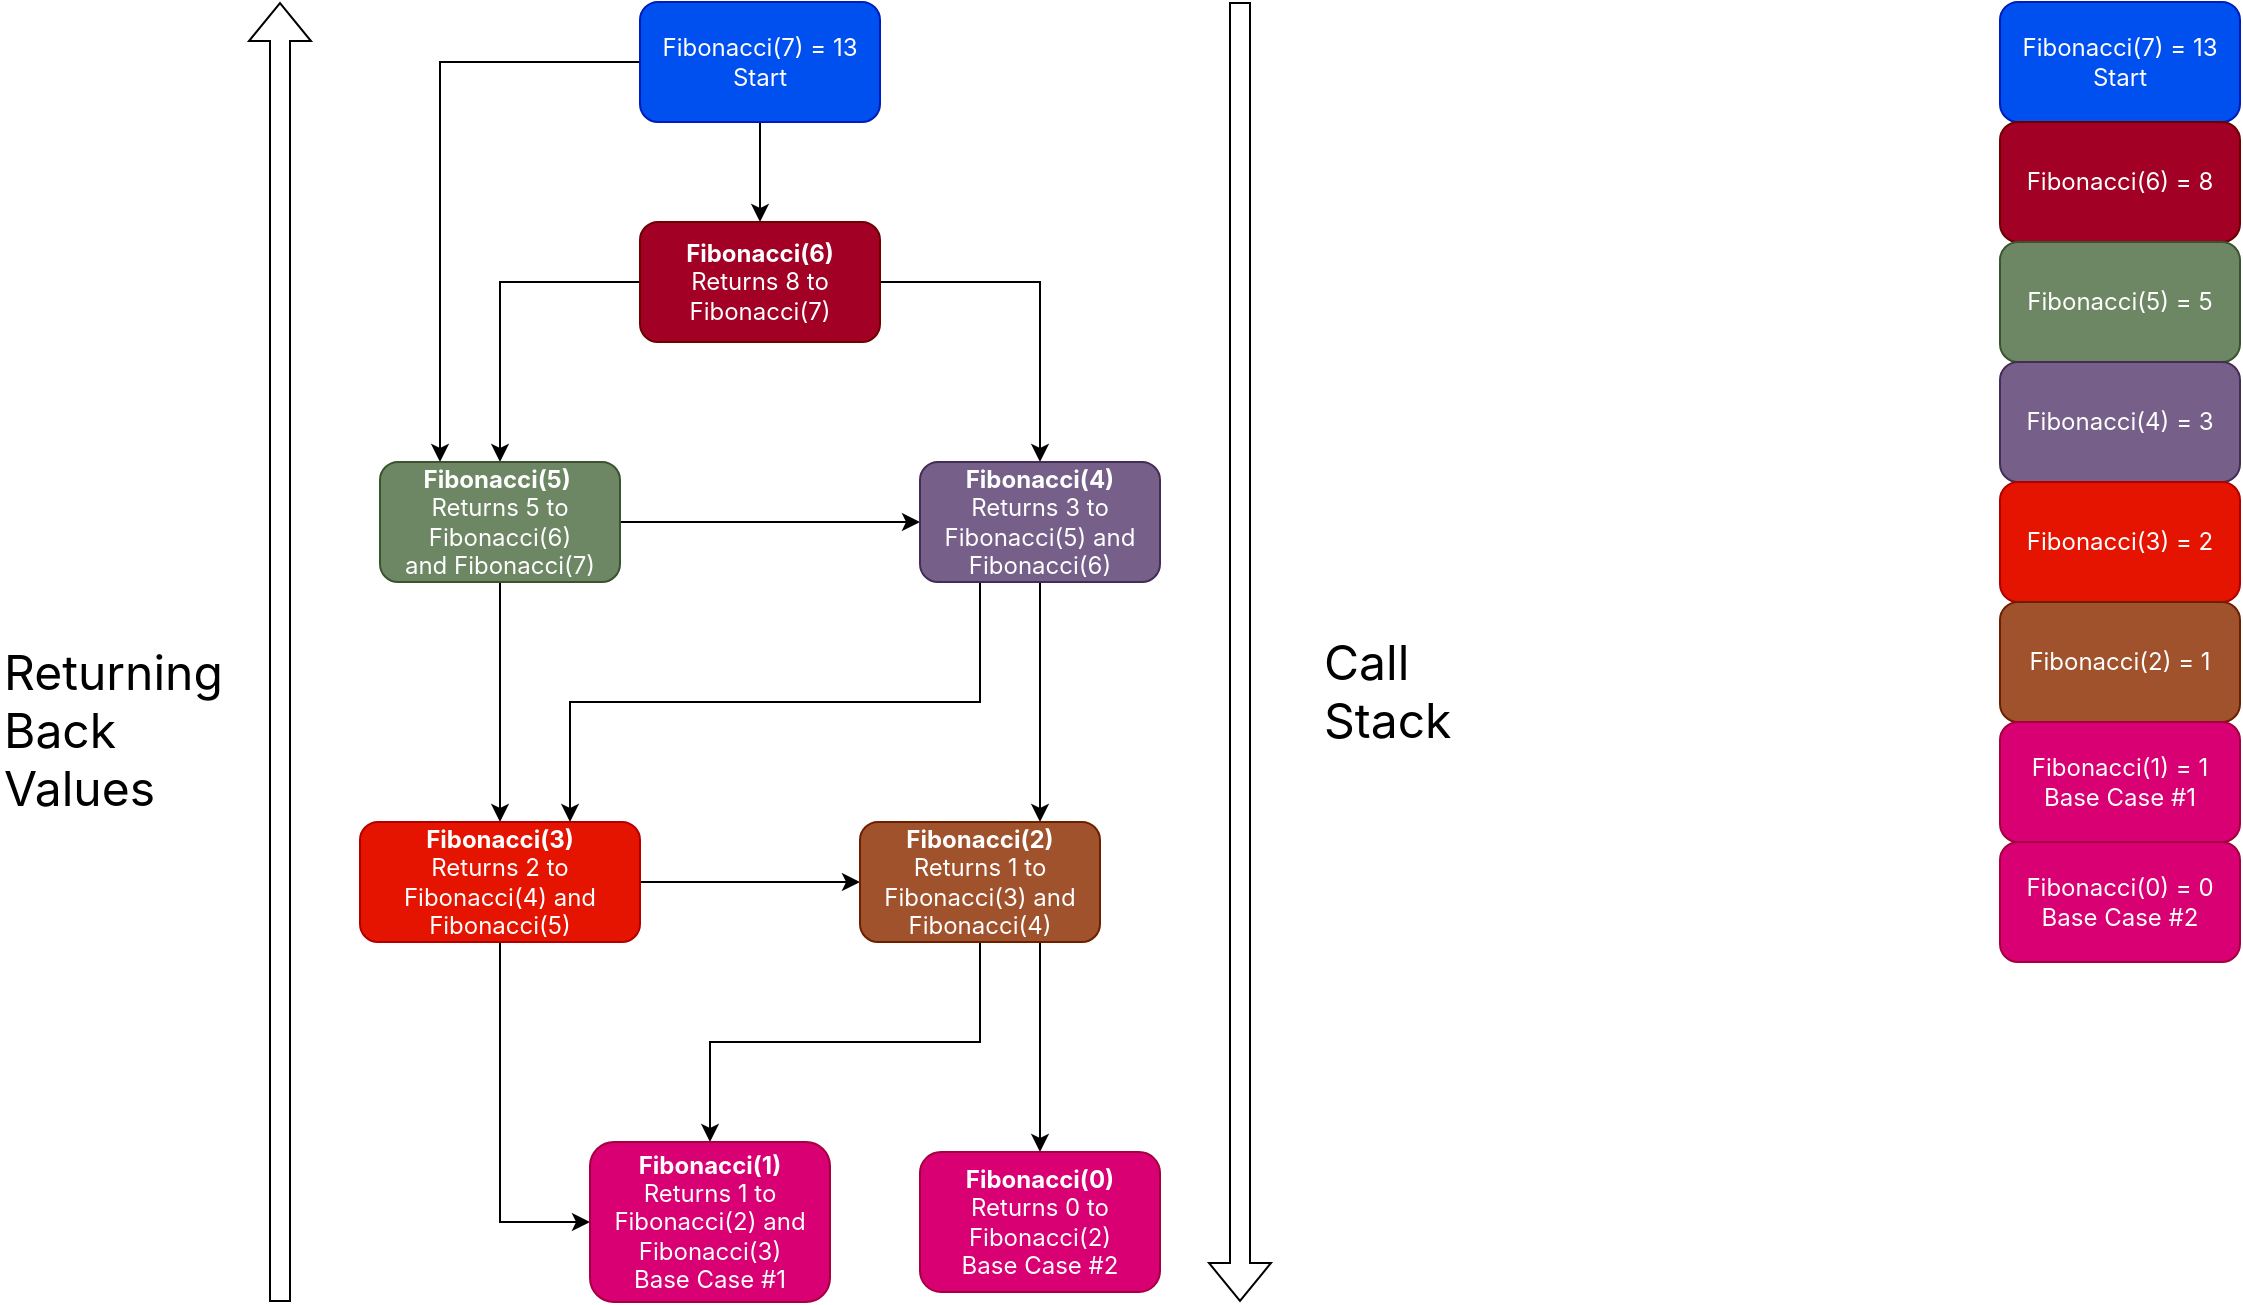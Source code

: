 <mxfile version="26.2.14">
  <diagram name="Page-1" id="BV2Toivya-iVQfulzFhg">
    <mxGraphModel dx="1800" dy="722" grid="1" gridSize="10" guides="1" tooltips="1" connect="1" arrows="1" fold="1" page="1" pageScale="1" pageWidth="850" pageHeight="1100" math="0" shadow="0">
      <root>
        <mxCell id="0" />
        <mxCell id="1" parent="0" />
        <mxCell id="wzGg7VeKgRd6MsMGrwRr-43" style="edgeStyle=orthogonalEdgeStyle;rounded=0;orthogonalLoop=1;jettySize=auto;html=1;entryX=0.25;entryY=0;entryDx=0;entryDy=0;fontFamily=Inter;fontSource=https%3A%2F%2Ffonts.googleapis.com%2Fcss%3Ffamily%3DInter;" parent="1" source="wzGg7VeKgRd6MsMGrwRr-2" target="wzGg7VeKgRd6MsMGrwRr-5" edge="1">
          <mxGeometry relative="1" as="geometry" />
        </mxCell>
        <mxCell id="wzGg7VeKgRd6MsMGrwRr-48" value="" style="edgeStyle=orthogonalEdgeStyle;rounded=0;orthogonalLoop=1;jettySize=auto;html=1;fontFamily=Inter;fontSource=https%3A%2F%2Ffonts.googleapis.com%2Fcss%3Ffamily%3DInter;" parent="1" source="wzGg7VeKgRd6MsMGrwRr-2" target="wzGg7VeKgRd6MsMGrwRr-3" edge="1">
          <mxGeometry relative="1" as="geometry" />
        </mxCell>
        <mxCell id="wzGg7VeKgRd6MsMGrwRr-2" value="Fibonacci(7) = 13&lt;div&gt;Start&lt;/div&gt;" style="rounded=1;whiteSpace=wrap;html=1;fillColor=#0050ef;fontColor=#ffffff;strokeColor=#001DBC;fontFamily=Inter;fontSource=https%3A%2F%2Ffonts.googleapis.com%2Fcss%3Ffamily%3DInter;" parent="1" vertex="1">
          <mxGeometry x="150" y="50" width="120" height="60" as="geometry" />
        </mxCell>
        <mxCell id="wzGg7VeKgRd6MsMGrwRr-8" style="edgeStyle=orthogonalEdgeStyle;rounded=0;orthogonalLoop=1;jettySize=auto;html=1;exitX=1;exitY=0.5;exitDx=0;exitDy=0;entryX=0.5;entryY=0;entryDx=0;entryDy=0;fontFamily=Inter;fontSource=https%3A%2F%2Ffonts.googleapis.com%2Fcss%3Ffamily%3DInter;" parent="1" source="wzGg7VeKgRd6MsMGrwRr-3" target="wzGg7VeKgRd6MsMGrwRr-6" edge="1">
          <mxGeometry relative="1" as="geometry" />
        </mxCell>
        <mxCell id="wzGg7VeKgRd6MsMGrwRr-9" style="edgeStyle=orthogonalEdgeStyle;rounded=0;orthogonalLoop=1;jettySize=auto;html=1;exitX=0;exitY=0.5;exitDx=0;exitDy=0;fontFamily=Inter;fontSource=https%3A%2F%2Ffonts.googleapis.com%2Fcss%3Ffamily%3DInter;" parent="1" source="wzGg7VeKgRd6MsMGrwRr-3" target="wzGg7VeKgRd6MsMGrwRr-5" edge="1">
          <mxGeometry relative="1" as="geometry" />
        </mxCell>
        <mxCell id="wzGg7VeKgRd6MsMGrwRr-3" value="&lt;b&gt;Fibonacci(6)&lt;/b&gt;&lt;div&gt;Returns 8 to Fibonacci(7)&lt;/div&gt;" style="rounded=1;whiteSpace=wrap;html=1;fillColor=#a20025;fontColor=#ffffff;strokeColor=#6F0000;fontFamily=Inter;fontSource=https%3A%2F%2Ffonts.googleapis.com%2Fcss%3Ffamily%3DInter;" parent="1" vertex="1">
          <mxGeometry x="150" y="160" width="120" height="60" as="geometry" />
        </mxCell>
        <mxCell id="wzGg7VeKgRd6MsMGrwRr-42" style="edgeStyle=orthogonalEdgeStyle;rounded=0;orthogonalLoop=1;jettySize=auto;html=1;entryX=0;entryY=0.5;entryDx=0;entryDy=0;fontFamily=Inter;fontSource=https%3A%2F%2Ffonts.googleapis.com%2Fcss%3Ffamily%3DInter;" parent="1" source="wzGg7VeKgRd6MsMGrwRr-5" target="wzGg7VeKgRd6MsMGrwRr-6" edge="1">
          <mxGeometry relative="1" as="geometry" />
        </mxCell>
        <mxCell id="wzGg7VeKgRd6MsMGrwRr-88" value="" style="edgeStyle=orthogonalEdgeStyle;rounded=0;orthogonalLoop=1;jettySize=auto;html=1;fontFamily=Inter;fontSource=https%3A%2F%2Ffonts.googleapis.com%2Fcss%3Ffamily%3DInter;" parent="1" source="wzGg7VeKgRd6MsMGrwRr-5" target="wzGg7VeKgRd6MsMGrwRr-12" edge="1">
          <mxGeometry relative="1" as="geometry" />
        </mxCell>
        <mxCell id="wzGg7VeKgRd6MsMGrwRr-5" value="&lt;b&gt;Fibonacci(5)&amp;nbsp;&lt;/b&gt;&lt;div&gt;Returns 5 to Fibonacci(6)&lt;/div&gt;&lt;div&gt;and Fibonacci(7)&lt;/div&gt;" style="rounded=1;whiteSpace=wrap;html=1;fillColor=#6d8764;fontColor=#ffffff;strokeColor=#3A5431;fontFamily=Inter;fontSource=https%3A%2F%2Ffonts.googleapis.com%2Fcss%3Ffamily%3DInter;" parent="1" vertex="1">
          <mxGeometry x="20" y="280" width="120" height="60" as="geometry" />
        </mxCell>
        <mxCell id="wzGg7VeKgRd6MsMGrwRr-87" style="edgeStyle=orthogonalEdgeStyle;rounded=0;orthogonalLoop=1;jettySize=auto;html=1;exitX=0.25;exitY=1;exitDx=0;exitDy=0;entryX=0.75;entryY=0;entryDx=0;entryDy=0;fontFamily=Inter;fontSource=https%3A%2F%2Ffonts.googleapis.com%2Fcss%3Ffamily%3DInter;" parent="1" source="wzGg7VeKgRd6MsMGrwRr-6" target="wzGg7VeKgRd6MsMGrwRr-12" edge="1">
          <mxGeometry relative="1" as="geometry" />
        </mxCell>
        <mxCell id="wzGg7VeKgRd6MsMGrwRr-89" style="edgeStyle=orthogonalEdgeStyle;rounded=0;orthogonalLoop=1;jettySize=auto;html=1;exitX=0.5;exitY=1;exitDx=0;exitDy=0;entryX=0.75;entryY=0;entryDx=0;entryDy=0;fontFamily=Inter;fontSource=https%3A%2F%2Ffonts.googleapis.com%2Fcss%3Ffamily%3DInter;" parent="1" source="wzGg7VeKgRd6MsMGrwRr-6" target="wzGg7VeKgRd6MsMGrwRr-18" edge="1">
          <mxGeometry relative="1" as="geometry" />
        </mxCell>
        <mxCell id="wzGg7VeKgRd6MsMGrwRr-6" value="&lt;b&gt;Fibonacci(4)&lt;/b&gt;&lt;div&gt;Returns 3 to Fibonacci(5) and Fibonacci(6)&lt;/div&gt;" style="rounded=1;whiteSpace=wrap;html=1;fillColor=#76608a;fontColor=#ffffff;strokeColor=#432D57;fontFamily=Inter;fontSource=https%3A%2F%2Ffonts.googleapis.com%2Fcss%3Ffamily%3DInter;" parent="1" vertex="1">
          <mxGeometry x="290" y="280" width="120" height="60" as="geometry" />
        </mxCell>
        <mxCell id="wzGg7VeKgRd6MsMGrwRr-49" style="edgeStyle=orthogonalEdgeStyle;rounded=0;orthogonalLoop=1;jettySize=auto;html=1;exitX=1;exitY=0.5;exitDx=0;exitDy=0;entryX=0;entryY=0.5;entryDx=0;entryDy=0;fontFamily=Inter;fontSource=https%3A%2F%2Ffonts.googleapis.com%2Fcss%3Ffamily%3DInter;" parent="1" source="wzGg7VeKgRd6MsMGrwRr-12" target="wzGg7VeKgRd6MsMGrwRr-18" edge="1">
          <mxGeometry relative="1" as="geometry" />
        </mxCell>
        <mxCell id="wzGg7VeKgRd6MsMGrwRr-53" style="edgeStyle=orthogonalEdgeStyle;rounded=0;orthogonalLoop=1;jettySize=auto;html=1;exitX=0.5;exitY=1;exitDx=0;exitDy=0;entryX=0;entryY=0.5;entryDx=0;entryDy=0;fontFamily=Inter;fontSource=https%3A%2F%2Ffonts.googleapis.com%2Fcss%3Ffamily%3DInter;" parent="1" source="wzGg7VeKgRd6MsMGrwRr-12" target="wzGg7VeKgRd6MsMGrwRr-35" edge="1">
          <mxGeometry relative="1" as="geometry" />
        </mxCell>
        <mxCell id="wzGg7VeKgRd6MsMGrwRr-12" value="&lt;b&gt;Fibonacci(3)&lt;/b&gt;&lt;div&gt;Returns 2 to Fibonacci(4) and Fibonacci(5)&lt;/div&gt;" style="rounded=1;whiteSpace=wrap;html=1;fillColor=#e51400;fontColor=#ffffff;strokeColor=#B20000;fontFamily=Inter;fontSource=https%3A%2F%2Ffonts.googleapis.com%2Fcss%3Ffamily%3DInter;" parent="1" vertex="1">
          <mxGeometry x="10" y="460" width="140" height="60" as="geometry" />
        </mxCell>
        <mxCell id="wzGg7VeKgRd6MsMGrwRr-50" style="edgeStyle=orthogonalEdgeStyle;rounded=0;orthogonalLoop=1;jettySize=auto;html=1;exitX=0.5;exitY=1;exitDx=0;exitDy=0;entryX=0.5;entryY=0;entryDx=0;entryDy=0;fontFamily=Inter;fontSource=https%3A%2F%2Ffonts.googleapis.com%2Fcss%3Ffamily%3DInter;" parent="1" source="wzGg7VeKgRd6MsMGrwRr-18" target="wzGg7VeKgRd6MsMGrwRr-35" edge="1">
          <mxGeometry relative="1" as="geometry" />
        </mxCell>
        <mxCell id="wzGg7VeKgRd6MsMGrwRr-79" style="edgeStyle=orthogonalEdgeStyle;rounded=0;orthogonalLoop=1;jettySize=auto;html=1;exitX=0.75;exitY=1;exitDx=0;exitDy=0;fontFamily=Inter;fontSource=https%3A%2F%2Ffonts.googleapis.com%2Fcss%3Ffamily%3DInter;" parent="1" source="wzGg7VeKgRd6MsMGrwRr-18" target="wzGg7VeKgRd6MsMGrwRr-56" edge="1">
          <mxGeometry relative="1" as="geometry" />
        </mxCell>
        <mxCell id="wzGg7VeKgRd6MsMGrwRr-18" value="&lt;b&gt;Fibonacci(2)&lt;/b&gt;&lt;div&gt;Returns 1 to Fibonacci(3) and Fibonacci(4)&lt;/div&gt;" style="rounded=1;whiteSpace=wrap;html=1;fillColor=#a0522d;fontColor=#ffffff;strokeColor=#6D1F00;fontFamily=Inter;fontSource=https%3A%2F%2Ffonts.googleapis.com%2Fcss%3Ffamily%3DInter;" parent="1" vertex="1">
          <mxGeometry x="260" y="460" width="120" height="60" as="geometry" />
        </mxCell>
        <mxCell id="wzGg7VeKgRd6MsMGrwRr-35" value="&lt;b&gt;Fibonacci(1)&lt;/b&gt;&lt;div&gt;Returns 1 to Fibonacci(2) and Fibonacci(3)&lt;br&gt;&lt;div&gt;Base Case #1&lt;/div&gt;&lt;/div&gt;" style="rounded=1;whiteSpace=wrap;html=1;fillColor=#d80073;fontColor=#ffffff;strokeColor=#A50040;fontFamily=Inter;fontSource=https%3A%2F%2Ffonts.googleapis.com%2Fcss%3Ffamily%3DInter;" parent="1" vertex="1">
          <mxGeometry x="125" y="620" width="120" height="80" as="geometry" />
        </mxCell>
        <mxCell id="wzGg7VeKgRd6MsMGrwRr-56" value="&lt;b&gt;Fibonacci(0)&lt;/b&gt;&lt;div&gt;Returns 0 to Fibonacci(2)&lt;div&gt;Base Case #2&lt;/div&gt;&lt;/div&gt;" style="rounded=1;whiteSpace=wrap;html=1;fillColor=#d80073;fontColor=#ffffff;strokeColor=#A50040;fontFamily=Inter;fontSource=https%3A%2F%2Ffonts.googleapis.com%2Fcss%3Ffamily%3DInter;" parent="1" vertex="1">
          <mxGeometry x="290" y="625" width="120" height="70" as="geometry" />
        </mxCell>
        <mxCell id="wzGg7VeKgRd6MsMGrwRr-59" value="Fibonacci(7) = 13&lt;div&gt;Start&lt;/div&gt;" style="rounded=1;whiteSpace=wrap;html=1;fillColor=#0050ef;fontColor=#ffffff;strokeColor=#001DBC;fontFamily=Inter;fontSource=https%3A%2F%2Ffonts.googleapis.com%2Fcss%3Ffamily%3DInter;" parent="1" vertex="1">
          <mxGeometry x="830" y="50" width="120" height="60" as="geometry" />
        </mxCell>
        <mxCell id="wzGg7VeKgRd6MsMGrwRr-60" value="Fibonacci(6) = 8" style="rounded=1;whiteSpace=wrap;html=1;fillColor=#a20025;fontColor=#ffffff;strokeColor=#6F0000;fontFamily=Inter;fontSource=https%3A%2F%2Ffonts.googleapis.com%2Fcss%3Ffamily%3DInter;" parent="1" vertex="1">
          <mxGeometry x="830" y="110" width="120" height="60" as="geometry" />
        </mxCell>
        <mxCell id="wzGg7VeKgRd6MsMGrwRr-61" value="Fibonacci(5) = 5" style="rounded=1;whiteSpace=wrap;html=1;fillColor=#6d8764;fontColor=#ffffff;strokeColor=#3A5431;fontFamily=Inter;fontSource=https%3A%2F%2Ffonts.googleapis.com%2Fcss%3Ffamily%3DInter;" parent="1" vertex="1">
          <mxGeometry x="830" y="170" width="120" height="60" as="geometry" />
        </mxCell>
        <mxCell id="wzGg7VeKgRd6MsMGrwRr-62" value="Fibonacci(4) = 3" style="rounded=1;whiteSpace=wrap;html=1;fillColor=#76608a;fontColor=#ffffff;strokeColor=#432D57;fontFamily=Inter;fontSource=https%3A%2F%2Ffonts.googleapis.com%2Fcss%3Ffamily%3DInter;" parent="1" vertex="1">
          <mxGeometry x="830" y="230" width="120" height="60" as="geometry" />
        </mxCell>
        <mxCell id="wzGg7VeKgRd6MsMGrwRr-63" value="Fibonacci(3) = 2" style="rounded=1;whiteSpace=wrap;html=1;fillColor=#e51400;fontColor=#ffffff;strokeColor=#B20000;fontFamily=Inter;fontSource=https%3A%2F%2Ffonts.googleapis.com%2Fcss%3Ffamily%3DInter;" parent="1" vertex="1">
          <mxGeometry x="830" y="290" width="120" height="60" as="geometry" />
        </mxCell>
        <mxCell id="wzGg7VeKgRd6MsMGrwRr-64" value="Fibonacci(2) = 1" style="rounded=1;whiteSpace=wrap;html=1;fillColor=#a0522d;fontColor=#ffffff;strokeColor=#6D1F00;fontFamily=Inter;fontSource=https%3A%2F%2Ffonts.googleapis.com%2Fcss%3Ffamily%3DInter;" parent="1" vertex="1">
          <mxGeometry x="830" y="350" width="120" height="60" as="geometry" />
        </mxCell>
        <mxCell id="wzGg7VeKgRd6MsMGrwRr-65" value="Fibonacci(0) = 0&lt;div&gt;Base Case #2&lt;/div&gt;" style="rounded=1;whiteSpace=wrap;html=1;fillColor=#d80073;fontColor=#ffffff;strokeColor=#A50040;fontFamily=Inter;fontSource=https%3A%2F%2Ffonts.googleapis.com%2Fcss%3Ffamily%3DInter;" parent="1" vertex="1">
          <mxGeometry x="830" y="470" width="120" height="60" as="geometry" />
        </mxCell>
        <mxCell id="wzGg7VeKgRd6MsMGrwRr-66" value="Fibonacci(1) = 1&lt;div&gt;Base Case #1&lt;/div&gt;" style="rounded=1;whiteSpace=wrap;html=1;fillColor=#d80073;fontColor=#ffffff;strokeColor=#A50040;fontFamily=Inter;fontSource=https%3A%2F%2Ffonts.googleapis.com%2Fcss%3Ffamily%3DInter;" parent="1" vertex="1">
          <mxGeometry x="830" y="410" width="120" height="60" as="geometry" />
        </mxCell>
        <mxCell id="wzGg7VeKgRd6MsMGrwRr-71" value="" style="shape=flexArrow;endArrow=classic;html=1;rounded=0;fontFamily=Inter;fontSource=https%3A%2F%2Ffonts.googleapis.com%2Fcss%3Ffamily%3DInter;" parent="1" edge="1">
          <mxGeometry width="50" height="50" relative="1" as="geometry">
            <mxPoint x="-30" y="700" as="sourcePoint" />
            <mxPoint x="-30" y="50" as="targetPoint" />
          </mxGeometry>
        </mxCell>
        <mxCell id="wzGg7VeKgRd6MsMGrwRr-72" value="" style="shape=flexArrow;endArrow=classic;html=1;rounded=0;fontFamily=Inter;fontSource=https%3A%2F%2Ffonts.googleapis.com%2Fcss%3Ffamily%3DInter;" parent="1" edge="1">
          <mxGeometry width="50" height="50" relative="1" as="geometry">
            <mxPoint x="450" y="50" as="sourcePoint" />
            <mxPoint x="450" y="700" as="targetPoint" />
          </mxGeometry>
        </mxCell>
        <mxCell id="wzGg7VeKgRd6MsMGrwRr-73" value="Call Stack" style="text;html=1;align=left;verticalAlign=middle;whiteSpace=wrap;rounded=0;fontSize=24;labelPosition=center;verticalLabelPosition=middle;fontFamily=Inter;fontSource=https%3A%2F%2Ffonts.googleapis.com%2Fcss%3Ffamily%3DInter;" parent="1" vertex="1">
          <mxGeometry x="490" y="380" width="60" height="30" as="geometry" />
        </mxCell>
        <mxCell id="wzGg7VeKgRd6MsMGrwRr-76" value="Returning Back Values" style="text;html=1;align=left;verticalAlign=middle;whiteSpace=wrap;rounded=0;fontSize=24;labelPosition=center;verticalLabelPosition=middle;fontFamily=Inter;fontSource=https%3A%2F%2Ffonts.googleapis.com%2Fcss%3Ffamily%3DInter;" parent="1" vertex="1">
          <mxGeometry x="-170" y="400" width="120" height="30" as="geometry" />
        </mxCell>
      </root>
    </mxGraphModel>
  </diagram>
</mxfile>
